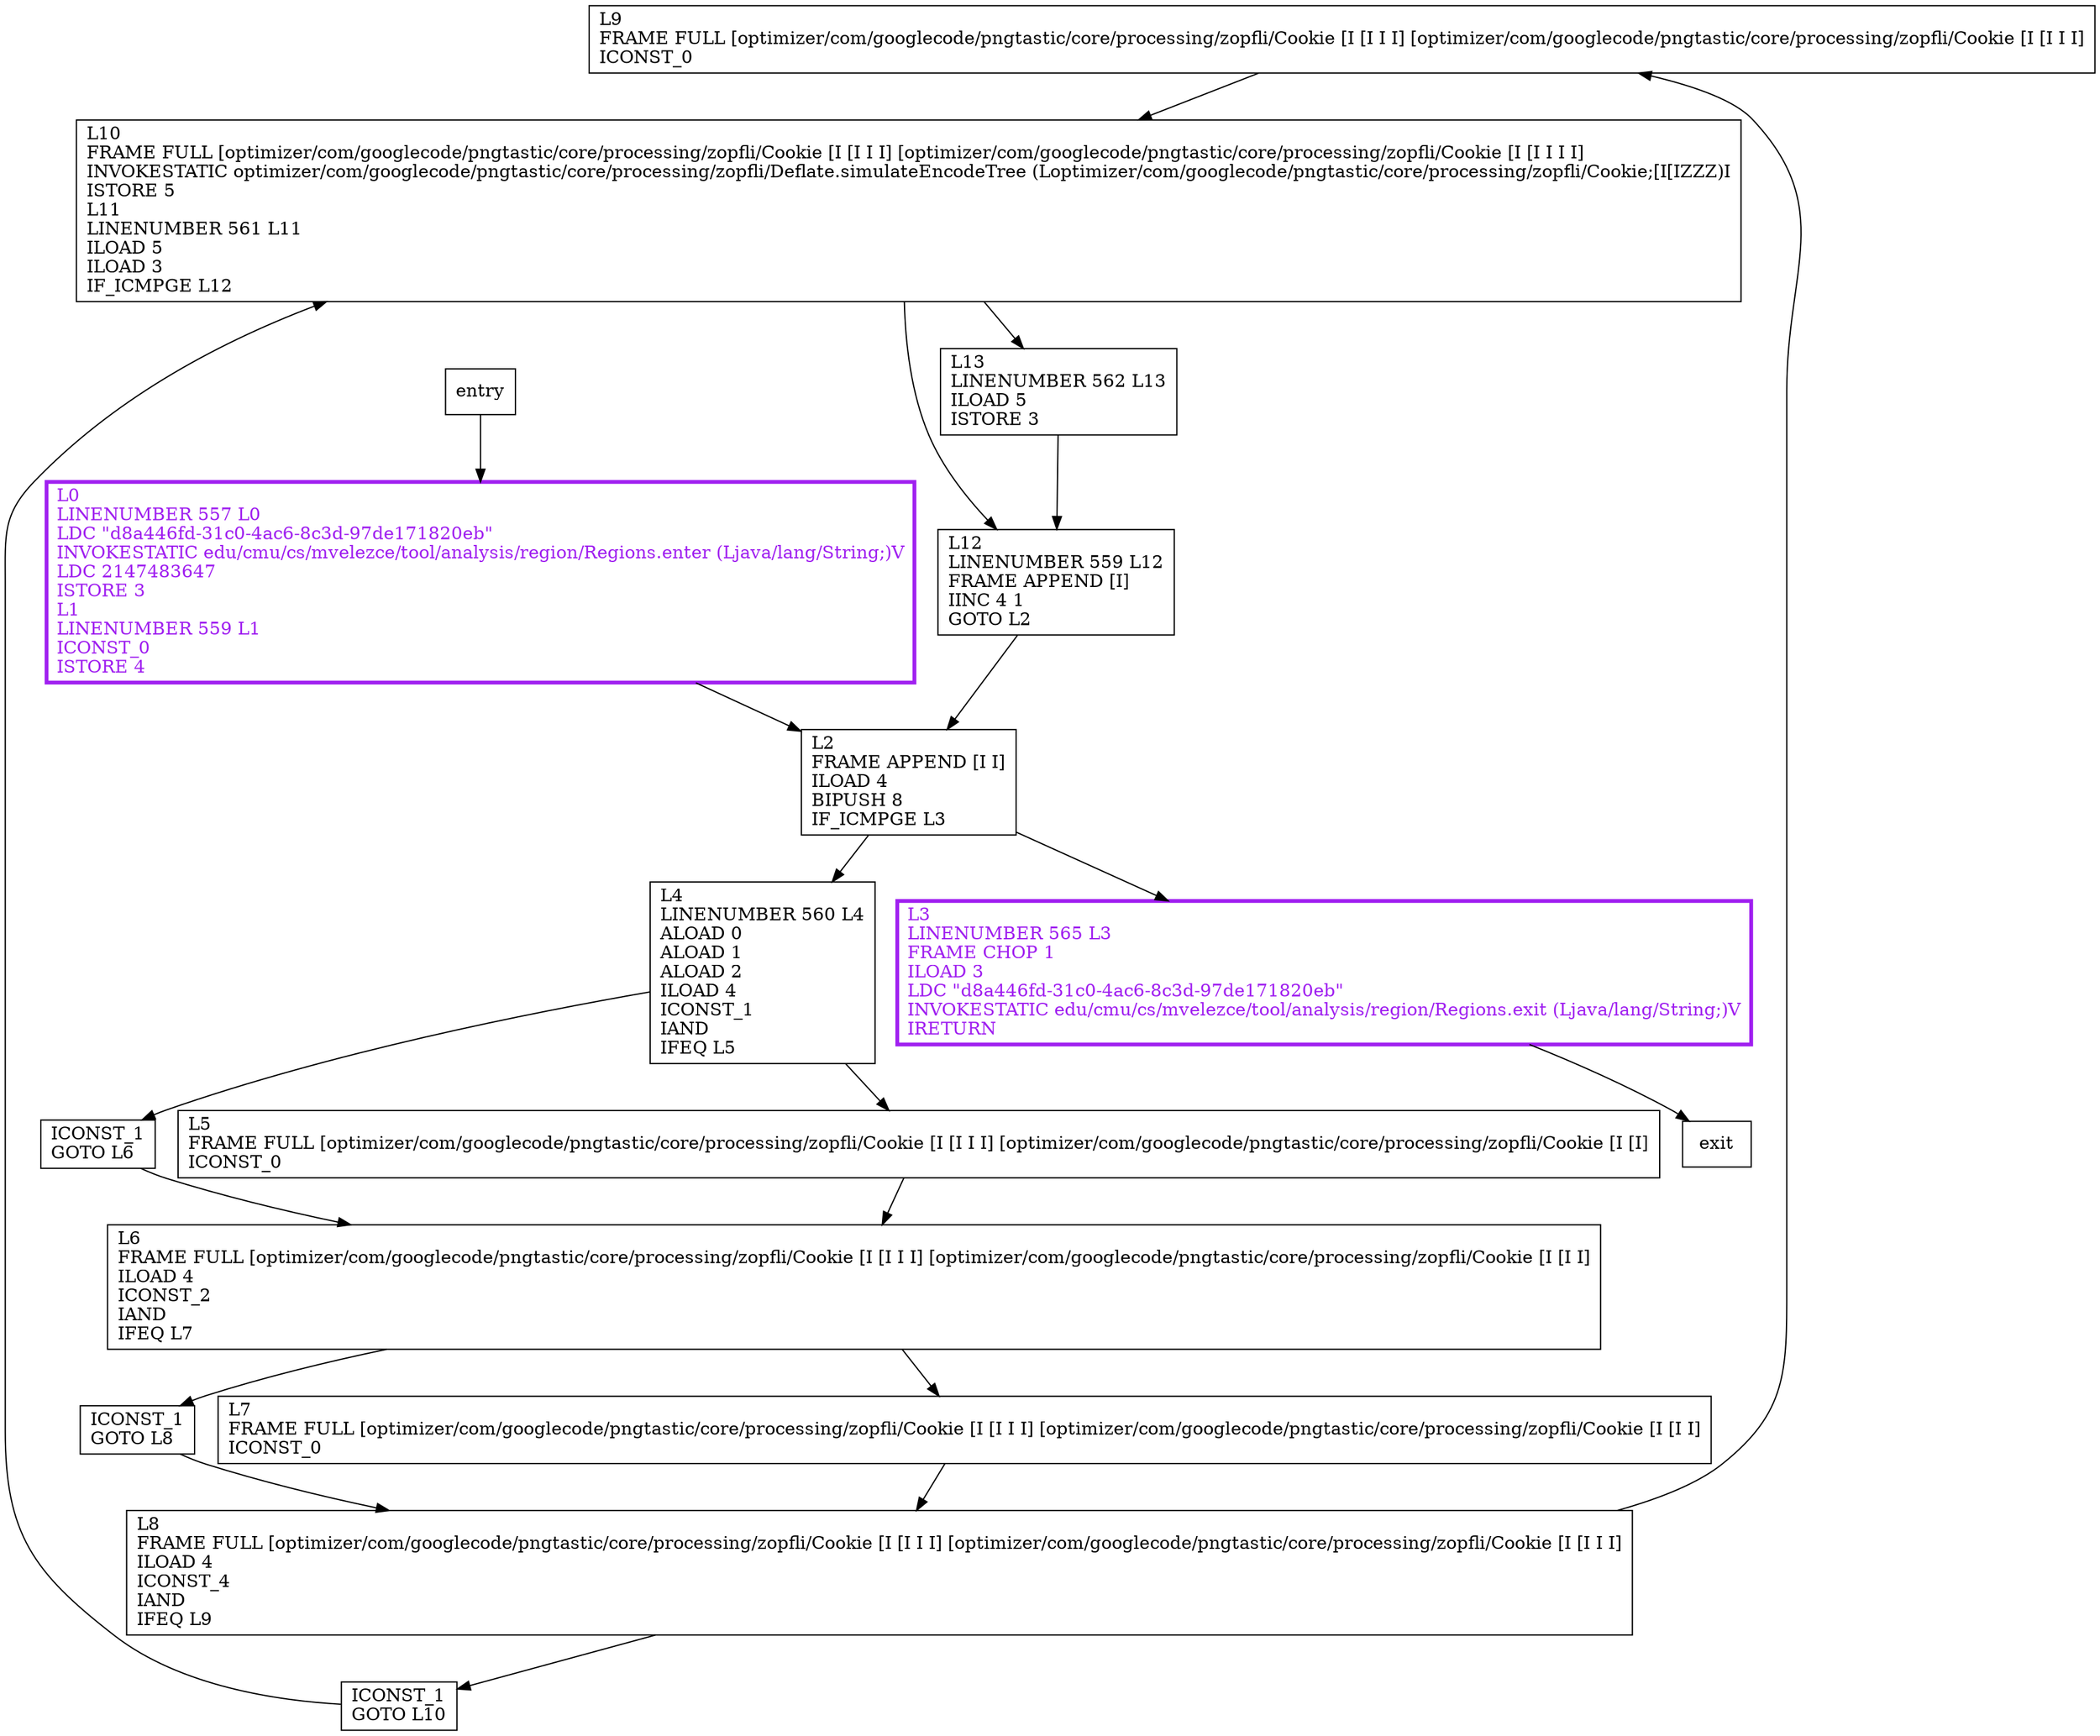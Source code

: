 digraph simulateAddDynamicTree {
node [shape=record];
144793014 [label="L9\lFRAME FULL [optimizer/com/googlecode/pngtastic/core/processing/zopfli/Cookie [I [I I I] [optimizer/com/googlecode/pngtastic/core/processing/zopfli/Cookie [I [I I I]\lICONST_0\l"];
896412214 [label="L12\lLINENUMBER 559 L12\lFRAME APPEND [I]\lIINC 4 1\lGOTO L2\l"];
2023738392 [label="ICONST_1\lGOTO L10\l"];
836335664 [label="L2\lFRAME APPEND [I I]\lILOAD 4\lBIPUSH 8\lIF_ICMPGE L3\l"];
924880320 [label="L13\lLINENUMBER 562 L13\lILOAD 5\lISTORE 3\l"];
49154962 [label="ICONST_1\lGOTO L8\l"];
24633136 [label="L8\lFRAME FULL [optimizer/com/googlecode/pngtastic/core/processing/zopfli/Cookie [I [I I I] [optimizer/com/googlecode/pngtastic/core/processing/zopfli/Cookie [I [I I I]\lILOAD 4\lICONST_4\lIAND\lIFEQ L9\l"];
1898745481 [label="L4\lLINENUMBER 560 L4\lALOAD 0\lALOAD 1\lALOAD 2\lILOAD 4\lICONST_1\lIAND\lIFEQ L5\l"];
993623780 [label="L7\lFRAME FULL [optimizer/com/googlecode/pngtastic/core/processing/zopfli/Cookie [I [I I I] [optimizer/com/googlecode/pngtastic/core/processing/zopfli/Cookie [I [I I]\lICONST_0\l"];
651049041 [label="L3\lLINENUMBER 565 L3\lFRAME CHOP 1\lILOAD 3\lLDC \"d8a446fd-31c0-4ac6-8c3d-97de171820eb\"\lINVOKESTATIC edu/cmu/cs/mvelezce/tool/analysis/region/Regions.exit (Ljava/lang/String;)V\lIRETURN\l"];
1193183644 [label="L0\lLINENUMBER 557 L0\lLDC \"d8a446fd-31c0-4ac6-8c3d-97de171820eb\"\lINVOKESTATIC edu/cmu/cs/mvelezce/tool/analysis/region/Regions.enter (Ljava/lang/String;)V\lLDC 2147483647\lISTORE 3\lL1\lLINENUMBER 559 L1\lICONST_0\lISTORE 4\l"];
1255044109 [label="L5\lFRAME FULL [optimizer/com/googlecode/pngtastic/core/processing/zopfli/Cookie [I [I I I] [optimizer/com/googlecode/pngtastic/core/processing/zopfli/Cookie [I [I]\lICONST_0\l"];
182450690 [label="L10\lFRAME FULL [optimizer/com/googlecode/pngtastic/core/processing/zopfli/Cookie [I [I I I] [optimizer/com/googlecode/pngtastic/core/processing/zopfli/Cookie [I [I I I I]\lINVOKESTATIC optimizer/com/googlecode/pngtastic/core/processing/zopfli/Deflate.simulateEncodeTree (Loptimizer/com/googlecode/pngtastic/core/processing/zopfli/Cookie;[I[IZZZ)I\lISTORE 5\lL11\lLINENUMBER 561 L11\lILOAD 5\lILOAD 3\lIF_ICMPGE L12\l"];
779412837 [label="L6\lFRAME FULL [optimizer/com/googlecode/pngtastic/core/processing/zopfli/Cookie [I [I I I] [optimizer/com/googlecode/pngtastic/core/processing/zopfli/Cookie [I [I I]\lILOAD 4\lICONST_2\lIAND\lIFEQ L7\l"];
2033145505 [label="ICONST_1\lGOTO L6\l"];
entry;
exit;
144793014 -> 182450690;
896412214 -> 836335664;
2023738392 -> 182450690;
836335664 -> 651049041;
836335664 -> 1898745481;
924880320 -> 896412214;
49154962 -> 24633136;
24633136 -> 144793014;
24633136 -> 2023738392;
1898745481 -> 1255044109;
1898745481 -> 2033145505;
993623780 -> 24633136;
entry -> 1193183644;
651049041 -> exit;
1193183644 -> 836335664;
1255044109 -> 779412837;
182450690 -> 896412214;
182450690 -> 924880320;
779412837 -> 993623780;
779412837 -> 49154962;
2033145505 -> 779412837;
651049041[fontcolor="purple", penwidth=3, color="purple"];
1193183644[fontcolor="purple", penwidth=3, color="purple"];
}
